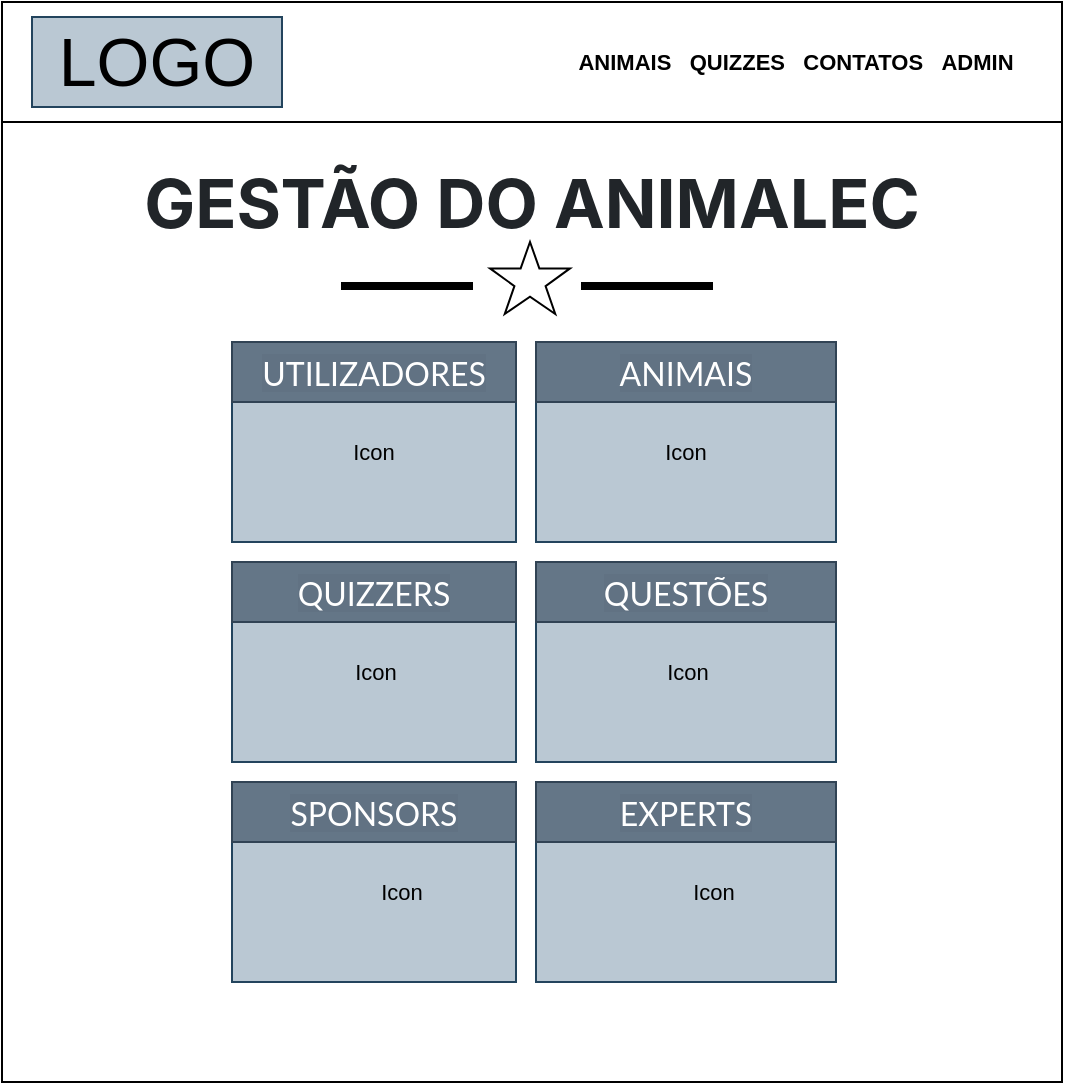 <mxfile version="20.5.3" type="device" pages="11"><diagram id="UHvCsqQa_0EfzyH6vChw" name="Admin"><mxGraphModel dx="1085" dy="603" grid="1" gridSize="10" guides="1" tooltips="1" connect="1" arrows="1" fold="1" page="1" pageScale="1" pageWidth="827" pageHeight="1169" math="0" shadow="0"><root><mxCell id="0"/><mxCell id="1" parent="0"/><mxCell id="zavEnGUAyRdUhlnDTPko-1" value="" style="rounded=0;whiteSpace=wrap;html=1;" vertex="1" parent="1"><mxGeometry x="170" y="50" width="530" height="540" as="geometry"/></mxCell><mxCell id="zavEnGUAyRdUhlnDTPko-2" value="" style="rounded=0;whiteSpace=wrap;html=1;" vertex="1" parent="1"><mxGeometry x="170" y="50" width="530" height="60" as="geometry"/></mxCell><mxCell id="zavEnGUAyRdUhlnDTPko-3" value="" style="rounded=0;whiteSpace=wrap;html=1;fillColor=#bac8d3;strokeColor=#23445d;" vertex="1" parent="1"><mxGeometry x="285" y="220" width="142" height="100" as="geometry"/></mxCell><mxCell id="zavEnGUAyRdUhlnDTPko-4" value="" style="rounded=0;whiteSpace=wrap;html=1;fillColor=#bac8d3;strokeColor=#23445d;" vertex="1" parent="1"><mxGeometry x="437" y="220" width="150" height="100" as="geometry"/></mxCell><mxCell id="zavEnGUAyRdUhlnDTPko-5" value="&lt;span style=&quot;color: rgb(255, 255, 255); font-family: Lato, -apple-system, BlinkMacSystemFont, &amp;quot;Segoe UI&amp;quot;, Roboto, &amp;quot;Helvetica Neue&amp;quot;, Arial, &amp;quot;Noto Sans&amp;quot;, sans-serif, &amp;quot;Apple Color Emoji&amp;quot;, &amp;quot;Segoe UI Emoji&amp;quot;, &amp;quot;Segoe UI Symbol&amp;quot;, &amp;quot;Noto Color Emoji&amp;quot;; font-size: 16px; background-color: rgba(0, 0, 0, 0.03);&quot;&gt;UTILIZADORES&lt;/span&gt;" style="rounded=0;whiteSpace=wrap;html=1;fillColor=#647687;strokeColor=#314354;fontColor=#ffffff;" vertex="1" parent="1"><mxGeometry x="285" y="220" width="142" height="30" as="geometry"/></mxCell><mxCell id="zavEnGUAyRdUhlnDTPko-6" value="" style="rounded=0;whiteSpace=wrap;html=1;" vertex="1" parent="1"><mxGeometry x="437" y="220" width="150" height="30" as="geometry"/></mxCell><mxCell id="zavEnGUAyRdUhlnDTPko-7" value="&lt;font face=&quot;Lato, -apple-system, BlinkMacSystemFont, Segoe UI, Roboto, Helvetica Neue, Arial, Noto Sans, sans-serif, Apple Color Emoji, Segoe UI Emoji, Segoe UI Symbol, Noto Color Emoji&quot;&gt;&lt;span style=&quot;font-size: 16px; background-color: rgba(0, 0, 0, 0.03);&quot;&gt;ANIMAIS&lt;/span&gt;&lt;/font&gt;" style="rounded=0;whiteSpace=wrap;html=1;fillColor=#647687;strokeColor=#314354;fontColor=#ffffff;" vertex="1" parent="1"><mxGeometry x="437" y="220" width="150" height="30" as="geometry"/></mxCell><mxCell id="zavEnGUAyRdUhlnDTPko-8" value="" style="rounded=0;whiteSpace=wrap;html=1;fillColor=#bac8d3;strokeColor=#23445d;" vertex="1" parent="1"><mxGeometry x="285" y="330" width="142" height="100" as="geometry"/></mxCell><mxCell id="zavEnGUAyRdUhlnDTPko-9" value="" style="rounded=0;whiteSpace=wrap;html=1;fillColor=#bac8d3;strokeColor=#23445d;" vertex="1" parent="1"><mxGeometry x="437" y="330" width="150" height="100" as="geometry"/></mxCell><mxCell id="zavEnGUAyRdUhlnDTPko-10" value="&lt;span style=&quot;color: rgb(255, 255, 255); font-family: Lato, -apple-system, BlinkMacSystemFont, &amp;quot;Segoe UI&amp;quot;, Roboto, &amp;quot;Helvetica Neue&amp;quot;, Arial, &amp;quot;Noto Sans&amp;quot;, sans-serif, &amp;quot;Apple Color Emoji&amp;quot;, &amp;quot;Segoe UI Emoji&amp;quot;, &amp;quot;Segoe UI Symbol&amp;quot;, &amp;quot;Noto Color Emoji&amp;quot;; font-size: 16px; background-color: rgba(0, 0, 0, 0.03);&quot;&gt;QUIZZERS&lt;/span&gt;" style="rounded=0;whiteSpace=wrap;html=1;fillColor=#647687;strokeColor=#314354;fontColor=#ffffff;" vertex="1" parent="1"><mxGeometry x="285" y="330" width="142" height="30" as="geometry"/></mxCell><mxCell id="zavEnGUAyRdUhlnDTPko-11" value="&lt;font face=&quot;Lato, -apple-system, BlinkMacSystemFont, Segoe UI, Roboto, Helvetica Neue, Arial, Noto Sans, sans-serif, Apple Color Emoji, Segoe UI Emoji, Segoe UI Symbol, Noto Color Emoji&quot;&gt;&lt;span style=&quot;font-size: 16px; background-color: rgba(0, 0, 0, 0.03);&quot;&gt;QUESTÕES&lt;/span&gt;&lt;/font&gt;" style="rounded=0;whiteSpace=wrap;html=1;fillColor=#647687;strokeColor=#314354;fontColor=#ffffff;" vertex="1" parent="1"><mxGeometry x="437" y="330" width="150" height="30" as="geometry"/></mxCell><mxCell id="zavEnGUAyRdUhlnDTPko-12" value="" style="rounded=0;whiteSpace=wrap;html=1;fillColor=#bac8d3;strokeColor=#23445d;" vertex="1" parent="1"><mxGeometry x="285" y="440" width="142" height="100" as="geometry"/></mxCell><mxCell id="zavEnGUAyRdUhlnDTPko-13" value="" style="rounded=0;whiteSpace=wrap;html=1;fillColor=#bac8d3;strokeColor=#23445d;" vertex="1" parent="1"><mxGeometry x="437" y="440" width="150" height="100" as="geometry"/></mxCell><mxCell id="zavEnGUAyRdUhlnDTPko-14" value="&lt;span style=&quot;color: rgb(255, 255, 255); font-family: Lato, -apple-system, BlinkMacSystemFont, &amp;quot;Segoe UI&amp;quot;, Roboto, &amp;quot;Helvetica Neue&amp;quot;, Arial, &amp;quot;Noto Sans&amp;quot;, sans-serif, &amp;quot;Apple Color Emoji&amp;quot;, &amp;quot;Segoe UI Emoji&amp;quot;, &amp;quot;Segoe UI Symbol&amp;quot;, &amp;quot;Noto Color Emoji&amp;quot;; font-size: 16px; background-color: rgba(0, 0, 0, 0.03);&quot;&gt;SPONSORS&lt;/span&gt;" style="rounded=0;whiteSpace=wrap;html=1;fillColor=#647687;strokeColor=#314354;fontColor=#ffffff;" vertex="1" parent="1"><mxGeometry x="285" y="440" width="142" height="30" as="geometry"/></mxCell><mxCell id="zavEnGUAyRdUhlnDTPko-15" value="&lt;font face=&quot;Lato, -apple-system, BlinkMacSystemFont, Segoe UI, Roboto, Helvetica Neue, Arial, Noto Sans, sans-serif, Apple Color Emoji, Segoe UI Emoji, Segoe UI Symbol, Noto Color Emoji&quot;&gt;&lt;span style=&quot;font-size: 16px; background-color: rgba(0, 0, 0, 0.03);&quot;&gt;EXPERTS&lt;/span&gt;&lt;/font&gt;" style="rounded=0;whiteSpace=wrap;html=1;fillColor=#647687;strokeColor=#314354;fontColor=#ffffff;" vertex="1" parent="1"><mxGeometry x="437" y="440" width="150" height="30" as="geometry"/></mxCell><mxCell id="zavEnGUAyRdUhlnDTPko-16" value="&lt;h2 style=&quot;box-sizing: border-box; margin-bottom: 0.5rem; font-family: Montserrat, -apple-system, BlinkMacSystemFont, &amp;quot;Segoe UI&amp;quot;, Roboto, &amp;quot;Helvetica Neue&amp;quot;, Arial, &amp;quot;Noto Sans&amp;quot;, sans-serif, &amp;quot;Apple Color Emoji&amp;quot;, &amp;quot;Segoe UI Emoji&amp;quot;, &amp;quot;Segoe UI Symbol&amp;quot;, &amp;quot;Noto Color Emoji&amp;quot;; line-height: 2.5rem; font-size: 34px; color: rgb(33, 37, 41); background-color: rgb(255, 255, 255); margin-top: 3rem !important;&quot; class=&quot;page-section-heading mt-5&quot; data-v-432406ec=&quot;&quot;&gt;GESTÃO DO ANIMALEC&lt;/h2&gt;" style="text;html=1;strokeColor=none;fillColor=none;align=center;verticalAlign=middle;whiteSpace=wrap;rounded=0;fontSize=34;" vertex="1" parent="1"><mxGeometry x="185" y="110" width="500" height="40" as="geometry"/></mxCell><mxCell id="zavEnGUAyRdUhlnDTPko-17" value="" style="verticalLabelPosition=bottom;verticalAlign=top;html=1;shape=mxgraph.basic.star;fontSize=34;" vertex="1" parent="1"><mxGeometry x="414" y="170" width="40" height="36" as="geometry"/></mxCell><mxCell id="zavEnGUAyRdUhlnDTPko-26" value="" style="rounded=0;whiteSpace=wrap;html=1;fontSize=34;labelBackgroundColor=#330000;fillColor=#000000;" vertex="1" parent="1"><mxGeometry x="340" y="190.5" width="65" height="3" as="geometry"/></mxCell><mxCell id="zavEnGUAyRdUhlnDTPko-28" value="" style="rounded=0;whiteSpace=wrap;html=1;fontSize=34;labelBackgroundColor=#330000;fillColor=#000000;" vertex="1" parent="1"><mxGeometry x="460" y="190.5" width="65" height="3" as="geometry"/></mxCell><mxCell id="zavEnGUAyRdUhlnDTPko-29" value="LOGO" style="text;html=1;align=center;verticalAlign=middle;whiteSpace=wrap;rounded=0;labelBackgroundColor=none;fontSize=34;fillColor=#bac8d3;strokeColor=#23445d;" vertex="1" parent="1"><mxGeometry x="185" y="57.5" width="125" height="45" as="geometry"/></mxCell><mxCell id="zavEnGUAyRdUhlnDTPko-30" value="ANIMAIS&amp;nbsp; &amp;nbsp;QUIZZES&amp;nbsp; &amp;nbsp;CONTATOS&amp;nbsp; &amp;nbsp;ADMIN" style="text;html=1;strokeColor=none;fillColor=none;align=center;verticalAlign=middle;whiteSpace=wrap;rounded=0;labelBackgroundColor=none;fontSize=11;fontStyle=1" vertex="1" parent="1"><mxGeometry x="437" y="65" width="260" height="30" as="geometry"/></mxCell><mxCell id="zavEnGUAyRdUhlnDTPko-31" value="Icon" style="text;html=1;strokeColor=none;fillColor=none;align=center;verticalAlign=middle;whiteSpace=wrap;rounded=0;labelBackgroundColor=none;fontSize=11;" vertex="1" parent="1"><mxGeometry x="326" y="260" width="60" height="30" as="geometry"/></mxCell><mxCell id="zavEnGUAyRdUhlnDTPko-32" value="Icon" style="text;html=1;strokeColor=none;fillColor=none;align=center;verticalAlign=middle;whiteSpace=wrap;rounded=0;labelBackgroundColor=none;fontSize=11;" vertex="1" parent="1"><mxGeometry x="482" y="260" width="60" height="30" as="geometry"/></mxCell><mxCell id="zavEnGUAyRdUhlnDTPko-34" value="Icon" style="text;html=1;strokeColor=none;fillColor=none;align=center;verticalAlign=middle;whiteSpace=wrap;rounded=0;labelBackgroundColor=none;fontSize=11;" vertex="1" parent="1"><mxGeometry x="327" y="370" width="60" height="30" as="geometry"/></mxCell><mxCell id="zavEnGUAyRdUhlnDTPko-35" value="Icon" style="text;html=1;strokeColor=none;fillColor=none;align=center;verticalAlign=middle;whiteSpace=wrap;rounded=0;labelBackgroundColor=none;fontSize=11;" vertex="1" parent="1"><mxGeometry x="483" y="370" width="60" height="30" as="geometry"/></mxCell><mxCell id="zavEnGUAyRdUhlnDTPko-36" value="Icon" style="text;html=1;strokeColor=none;fillColor=none;align=center;verticalAlign=middle;whiteSpace=wrap;rounded=0;labelBackgroundColor=none;fontSize=11;" vertex="1" parent="1"><mxGeometry x="340" y="480" width="60" height="30" as="geometry"/></mxCell><mxCell id="zavEnGUAyRdUhlnDTPko-37" value="Icon" style="text;html=1;strokeColor=none;fillColor=none;align=center;verticalAlign=middle;whiteSpace=wrap;rounded=0;labelBackgroundColor=none;fontSize=11;" vertex="1" parent="1"><mxGeometry x="496" y="480" width="60" height="30" as="geometry"/></mxCell></root></mxGraphModel></diagram><diagram name="Utilizadores" id="hL7Wu0bkqRz9nSuVKZrP"><mxGraphModel dx="868" dy="482" grid="1" gridSize="10" guides="1" tooltips="1" connect="1" arrows="1" fold="1" page="1" pageScale="1" pageWidth="827" pageHeight="1169" math="0" shadow="0"><root><mxCell id="D3Pxtmni0eX0GNtKe_1n-0"/><mxCell id="D3Pxtmni0eX0GNtKe_1n-1" parent="D3Pxtmni0eX0GNtKe_1n-0"/><mxCell id="D3Pxtmni0eX0GNtKe_1n-2" value="" style="rounded=0;whiteSpace=wrap;html=1;" vertex="1" parent="D3Pxtmni0eX0GNtKe_1n-1"><mxGeometry x="170" y="50" width="530" height="460" as="geometry"/></mxCell><mxCell id="D3Pxtmni0eX0GNtKe_1n-3" value="" style="rounded=0;whiteSpace=wrap;html=1;" vertex="1" parent="D3Pxtmni0eX0GNtKe_1n-1"><mxGeometry x="170" y="50" width="530" height="60" as="geometry"/></mxCell><mxCell id="D3Pxtmni0eX0GNtKe_1n-4" value="&lt;h2 style=&quot;box-sizing: border-box; margin-bottom: 0.5rem; font-family: Montserrat, -apple-system, BlinkMacSystemFont, &amp;quot;Segoe UI&amp;quot;, Roboto, &amp;quot;Helvetica Neue&amp;quot;, Arial, &amp;quot;Noto Sans&amp;quot;, sans-serif, &amp;quot;Apple Color Emoji&amp;quot;, &amp;quot;Segoe UI Emoji&amp;quot;, &amp;quot;Segoe UI Symbol&amp;quot;, &amp;quot;Noto Color Emoji&amp;quot;; line-height: 2.5rem; font-size: 34px; color: rgb(33, 37, 41); background-color: rgb(255, 255, 255); margin-top: 3rem !important;&quot; class=&quot;page-section-heading mt-5&quot; data-v-432406ec=&quot;&quot;&gt;GESTÃO DE UTILIZADORES&lt;/h2&gt;" style="text;html=1;strokeColor=none;fillColor=none;align=center;verticalAlign=middle;whiteSpace=wrap;rounded=0;fontSize=34;" vertex="1" parent="D3Pxtmni0eX0GNtKe_1n-1"><mxGeometry x="185" y="110" width="500" height="40" as="geometry"/></mxCell><mxCell id="D3Pxtmni0eX0GNtKe_1n-5" value="" style="verticalLabelPosition=bottom;verticalAlign=top;html=1;shape=mxgraph.basic.star;fontSize=34;" vertex="1" parent="D3Pxtmni0eX0GNtKe_1n-1"><mxGeometry x="414" y="170" width="40" height="36" as="geometry"/></mxCell><mxCell id="D3Pxtmni0eX0GNtKe_1n-6" value="" style="rounded=0;whiteSpace=wrap;html=1;fontSize=34;labelBackgroundColor=#330000;fillColor=#000000;" vertex="1" parent="D3Pxtmni0eX0GNtKe_1n-1"><mxGeometry x="340" y="190.5" width="65" height="3" as="geometry"/></mxCell><mxCell id="D3Pxtmni0eX0GNtKe_1n-7" value="" style="rounded=0;whiteSpace=wrap;html=1;fontSize=34;labelBackgroundColor=#330000;fillColor=#000000;" vertex="1" parent="D3Pxtmni0eX0GNtKe_1n-1"><mxGeometry x="460" y="190.5" width="65" height="3" as="geometry"/></mxCell><mxCell id="D3Pxtmni0eX0GNtKe_1n-8" value="LOGO" style="text;html=1;align=center;verticalAlign=middle;whiteSpace=wrap;rounded=0;labelBackgroundColor=none;fontSize=34;fillColor=#bac8d3;strokeColor=#23445d;" vertex="1" parent="D3Pxtmni0eX0GNtKe_1n-1"><mxGeometry x="185" y="57.5" width="125" height="45" as="geometry"/></mxCell><mxCell id="D3Pxtmni0eX0GNtKe_1n-9" value="ANIMAIS&amp;nbsp; &amp;nbsp;QUIZZES&amp;nbsp; &amp;nbsp;CONTATOS&amp;nbsp; &amp;nbsp;ADMIN" style="text;html=1;strokeColor=none;fillColor=none;align=center;verticalAlign=middle;whiteSpace=wrap;rounded=0;labelBackgroundColor=none;fontSize=11;fontStyle=1" vertex="1" parent="D3Pxtmni0eX0GNtKe_1n-1"><mxGeometry x="437" y="65" width="260" height="30" as="geometry"/></mxCell><mxCell id="D3Pxtmni0eX0GNtKe_1n-13" value="Novo Registo" style="rounded=0;whiteSpace=wrap;html=1;labelBackgroundColor=none;fontSize=11;fillColor=#d0cee2;align=center;fontStyle=1;strokeColor=#56517e;" vertex="1" parent="D3Pxtmni0eX0GNtKe_1n-1"><mxGeometry x="310" y="240" width="125" height="30" as="geometry"/></mxCell><mxCell id="D3Pxtmni0eX0GNtKe_1n-14" value="Nome" style="rounded=0;whiteSpace=wrap;html=1;labelBackgroundColor=none;fontSize=11;align=center;fontStyle=1;fillColor=#050505;fontColor=#FFFFFF;" vertex="1" parent="D3Pxtmni0eX0GNtKe_1n-1"><mxGeometry x="185" y="290" width="126" height="30" as="geometry"/></mxCell><mxCell id="D3Pxtmni0eX0GNtKe_1n-15" value="Tipo" style="rounded=0;whiteSpace=wrap;html=1;labelBackgroundColor=none;fontSize=11;align=center;fontStyle=1;fillColor=#050505;fontColor=#FFFFFF;" vertex="1" parent="D3Pxtmni0eX0GNtKe_1n-1"><mxGeometry x="311" y="290" width="126" height="30" as="geometry"/></mxCell><mxCell id="D3Pxtmni0eX0GNtKe_1n-16" value="Data de Criação" style="rounded=0;whiteSpace=wrap;html=1;labelBackgroundColor=none;fontSize=11;align=center;fontStyle=1;fillColor=#050505;fontColor=#FFFFFF;" vertex="1" parent="D3Pxtmni0eX0GNtKe_1n-1"><mxGeometry x="437" y="290" width="126" height="30" as="geometry"/></mxCell><mxCell id="D3Pxtmni0eX0GNtKe_1n-17" value="Ações" style="rounded=0;whiteSpace=wrap;html=1;labelBackgroundColor=none;fontSize=11;align=center;fontStyle=1;fillColor=#050505;fontColor=#FFFFFF;" vertex="1" parent="D3Pxtmni0eX0GNtKe_1n-1"><mxGeometry x="563" y="290" width="112" height="30" as="geometry"/></mxCell><mxCell id="o0ogUDJM5Kp3npZCpQLH-0" value="Menu Principal" style="rounded=0;whiteSpace=wrap;html=1;labelBackgroundColor=none;fontSize=11;fillColor=#d0cee2;align=center;fontStyle=1;strokeColor=#56517e;" vertex="1" parent="D3Pxtmni0eX0GNtKe_1n-1"><mxGeometry x="449" y="240" width="106" height="30" as="geometry"/></mxCell></root></mxGraphModel></diagram><diagram name="Animais" id="NEc4SjcV5SF30ouYPy23"><mxGraphModel dx="868" dy="482" grid="1" gridSize="10" guides="1" tooltips="1" connect="1" arrows="1" fold="1" page="1" pageScale="1" pageWidth="827" pageHeight="1169" math="0" shadow="0"><root><mxCell id="dnZkq3-lk9EGoF6scMOS-0"/><mxCell id="dnZkq3-lk9EGoF6scMOS-1" parent="dnZkq3-lk9EGoF6scMOS-0"/><mxCell id="dnZkq3-lk9EGoF6scMOS-2" value="" style="rounded=0;whiteSpace=wrap;html=1;" vertex="1" parent="dnZkq3-lk9EGoF6scMOS-1"><mxGeometry x="170" y="50" width="530" height="460" as="geometry"/></mxCell><mxCell id="dnZkq3-lk9EGoF6scMOS-3" value="" style="rounded=0;whiteSpace=wrap;html=1;" vertex="1" parent="dnZkq3-lk9EGoF6scMOS-1"><mxGeometry x="170" y="50" width="530" height="60" as="geometry"/></mxCell><mxCell id="dnZkq3-lk9EGoF6scMOS-4" value="&lt;h2 style=&quot;box-sizing: border-box; margin-bottom: 0.5rem; font-family: Montserrat, -apple-system, BlinkMacSystemFont, &amp;quot;Segoe UI&amp;quot;, Roboto, &amp;quot;Helvetica Neue&amp;quot;, Arial, &amp;quot;Noto Sans&amp;quot;, sans-serif, &amp;quot;Apple Color Emoji&amp;quot;, &amp;quot;Segoe UI Emoji&amp;quot;, &amp;quot;Segoe UI Symbol&amp;quot;, &amp;quot;Noto Color Emoji&amp;quot;; line-height: 2.5rem; font-size: 34px; color: rgb(33, 37, 41); background-color: rgb(255, 255, 255); margin-top: 3rem !important;&quot; class=&quot;page-section-heading mt-5&quot; data-v-432406ec=&quot;&quot;&gt;GESTÃO DE ANIMAIS&lt;/h2&gt;" style="text;html=1;strokeColor=none;fillColor=none;align=center;verticalAlign=middle;whiteSpace=wrap;rounded=0;fontSize=34;" vertex="1" parent="dnZkq3-lk9EGoF6scMOS-1"><mxGeometry x="185" y="110" width="500" height="40" as="geometry"/></mxCell><mxCell id="dnZkq3-lk9EGoF6scMOS-5" value="" style="verticalLabelPosition=bottom;verticalAlign=top;html=1;shape=mxgraph.basic.star;fontSize=34;" vertex="1" parent="dnZkq3-lk9EGoF6scMOS-1"><mxGeometry x="414" y="170" width="40" height="36" as="geometry"/></mxCell><mxCell id="dnZkq3-lk9EGoF6scMOS-6" value="" style="rounded=0;whiteSpace=wrap;html=1;fontSize=34;labelBackgroundColor=#330000;fillColor=#000000;" vertex="1" parent="dnZkq3-lk9EGoF6scMOS-1"><mxGeometry x="340" y="190.5" width="65" height="3" as="geometry"/></mxCell><mxCell id="dnZkq3-lk9EGoF6scMOS-7" value="" style="rounded=0;whiteSpace=wrap;html=1;fontSize=34;labelBackgroundColor=#330000;fillColor=#000000;" vertex="1" parent="dnZkq3-lk9EGoF6scMOS-1"><mxGeometry x="460" y="190.5" width="65" height="3" as="geometry"/></mxCell><mxCell id="dnZkq3-lk9EGoF6scMOS-8" value="LOGO" style="text;html=1;align=center;verticalAlign=middle;whiteSpace=wrap;rounded=0;labelBackgroundColor=none;fontSize=34;fillColor=#bac8d3;strokeColor=#23445d;" vertex="1" parent="dnZkq3-lk9EGoF6scMOS-1"><mxGeometry x="185" y="57.5" width="125" height="45" as="geometry"/></mxCell><mxCell id="dnZkq3-lk9EGoF6scMOS-9" value="ANIMAIS&amp;nbsp; &amp;nbsp;QUIZZES&amp;nbsp; &amp;nbsp;CONTATOS&amp;nbsp; &amp;nbsp;ADMIN" style="text;html=1;strokeColor=none;fillColor=none;align=center;verticalAlign=middle;whiteSpace=wrap;rounded=0;labelBackgroundColor=none;fontSize=11;fontStyle=1" vertex="1" parent="dnZkq3-lk9EGoF6scMOS-1"><mxGeometry x="437" y="65" width="260" height="30" as="geometry"/></mxCell><mxCell id="dnZkq3-lk9EGoF6scMOS-10" value="Novo Registo" style="rounded=0;whiteSpace=wrap;html=1;labelBackgroundColor=none;fontSize=11;fillColor=#d0cee2;align=center;fontStyle=1;strokeColor=#56517e;" vertex="1" parent="dnZkq3-lk9EGoF6scMOS-1"><mxGeometry x="310" y="240" width="125" height="30" as="geometry"/></mxCell><mxCell id="dnZkq3-lk9EGoF6scMOS-11" value="Nome" style="rounded=0;whiteSpace=wrap;html=1;labelBackgroundColor=none;fontSize=11;align=center;fontStyle=1;fillColor=#050505;fontColor=#FFFFFF;" vertex="1" parent="dnZkq3-lk9EGoF6scMOS-1"><mxGeometry x="185" y="290" width="126" height="30" as="geometry"/></mxCell><mxCell id="dnZkq3-lk9EGoF6scMOS-12" value="Grupo" style="rounded=0;whiteSpace=wrap;html=1;labelBackgroundColor=none;fontSize=11;align=center;fontStyle=1;fillColor=#050505;fontColor=#FFFFFF;" vertex="1" parent="dnZkq3-lk9EGoF6scMOS-1"><mxGeometry x="311" y="290" width="126" height="30" as="geometry"/></mxCell><mxCell id="dnZkq3-lk9EGoF6scMOS-13" value="Nivel" style="rounded=0;whiteSpace=wrap;html=1;labelBackgroundColor=none;fontSize=11;align=center;fontStyle=1;fillColor=#050505;fontColor=#FFFFFF;" vertex="1" parent="dnZkq3-lk9EGoF6scMOS-1"><mxGeometry x="437" y="290" width="126" height="30" as="geometry"/></mxCell><mxCell id="dnZkq3-lk9EGoF6scMOS-14" value="Ações" style="rounded=0;whiteSpace=wrap;html=1;labelBackgroundColor=none;fontSize=11;align=center;fontStyle=1;fillColor=#050505;fontColor=#FFFFFF;" vertex="1" parent="dnZkq3-lk9EGoF6scMOS-1"><mxGeometry x="563" y="290" width="112" height="30" as="geometry"/></mxCell><mxCell id="dnZkq3-lk9EGoF6scMOS-15" value="Menu Principal" style="rounded=0;whiteSpace=wrap;html=1;labelBackgroundColor=none;fontSize=11;fillColor=#d0cee2;align=center;fontStyle=1;strokeColor=#56517e;" vertex="1" parent="dnZkq3-lk9EGoF6scMOS-1"><mxGeometry x="449" y="240" width="106" height="30" as="geometry"/></mxCell></root></mxGraphModel></diagram><diagram name="Quizzes" id="bGu2ZH9-cXFtVJHGYzCL"><mxGraphModel dx="868" dy="482" grid="1" gridSize="10" guides="1" tooltips="1" connect="1" arrows="1" fold="1" page="1" pageScale="1" pageWidth="827" pageHeight="1169" math="0" shadow="0"><root><mxCell id="cJVU-r2RHZx6GxxF-N1j-0"/><mxCell id="cJVU-r2RHZx6GxxF-N1j-1" parent="cJVU-r2RHZx6GxxF-N1j-0"/><mxCell id="cJVU-r2RHZx6GxxF-N1j-2" value="" style="rounded=0;whiteSpace=wrap;html=1;" vertex="1" parent="cJVU-r2RHZx6GxxF-N1j-1"><mxGeometry x="170" y="50" width="530" height="460" as="geometry"/></mxCell><mxCell id="cJVU-r2RHZx6GxxF-N1j-3" value="" style="rounded=0;whiteSpace=wrap;html=1;" vertex="1" parent="cJVU-r2RHZx6GxxF-N1j-1"><mxGeometry x="170" y="50" width="530" height="60" as="geometry"/></mxCell><mxCell id="cJVU-r2RHZx6GxxF-N1j-4" value="&lt;h2 style=&quot;box-sizing: border-box; margin-bottom: 0.5rem; font-family: Montserrat, -apple-system, BlinkMacSystemFont, &amp;quot;Segoe UI&amp;quot;, Roboto, &amp;quot;Helvetica Neue&amp;quot;, Arial, &amp;quot;Noto Sans&amp;quot;, sans-serif, &amp;quot;Apple Color Emoji&amp;quot;, &amp;quot;Segoe UI Emoji&amp;quot;, &amp;quot;Segoe UI Symbol&amp;quot;, &amp;quot;Noto Color Emoji&amp;quot;; line-height: 2.5rem; font-size: 34px; color: rgb(33, 37, 41); background-color: rgb(255, 255, 255); margin-top: 3rem !important;&quot; class=&quot;page-section-heading mt-5&quot; data-v-432406ec=&quot;&quot;&gt;GESTÃO DE QUIZZES&lt;/h2&gt;" style="text;html=1;strokeColor=none;fillColor=none;align=center;verticalAlign=middle;whiteSpace=wrap;rounded=0;fontSize=34;" vertex="1" parent="cJVU-r2RHZx6GxxF-N1j-1"><mxGeometry x="185" y="110" width="500" height="40" as="geometry"/></mxCell><mxCell id="cJVU-r2RHZx6GxxF-N1j-5" value="" style="verticalLabelPosition=bottom;verticalAlign=top;html=1;shape=mxgraph.basic.star;fontSize=34;" vertex="1" parent="cJVU-r2RHZx6GxxF-N1j-1"><mxGeometry x="414" y="170" width="40" height="36" as="geometry"/></mxCell><mxCell id="cJVU-r2RHZx6GxxF-N1j-6" value="" style="rounded=0;whiteSpace=wrap;html=1;fontSize=34;labelBackgroundColor=#330000;fillColor=#000000;" vertex="1" parent="cJVU-r2RHZx6GxxF-N1j-1"><mxGeometry x="340" y="190.5" width="65" height="3" as="geometry"/></mxCell><mxCell id="cJVU-r2RHZx6GxxF-N1j-7" value="" style="rounded=0;whiteSpace=wrap;html=1;fontSize=34;labelBackgroundColor=#330000;fillColor=#000000;" vertex="1" parent="cJVU-r2RHZx6GxxF-N1j-1"><mxGeometry x="460" y="190.5" width="65" height="3" as="geometry"/></mxCell><mxCell id="cJVU-r2RHZx6GxxF-N1j-8" value="LOGO" style="text;html=1;align=center;verticalAlign=middle;whiteSpace=wrap;rounded=0;labelBackgroundColor=none;fontSize=34;fillColor=#bac8d3;strokeColor=#23445d;" vertex="1" parent="cJVU-r2RHZx6GxxF-N1j-1"><mxGeometry x="185" y="57.5" width="125" height="45" as="geometry"/></mxCell><mxCell id="cJVU-r2RHZx6GxxF-N1j-9" value="ANIMAIS&amp;nbsp; &amp;nbsp;QUIZZES&amp;nbsp; &amp;nbsp;CONTATOS&amp;nbsp; &amp;nbsp;ADMIN" style="text;html=1;strokeColor=none;fillColor=none;align=center;verticalAlign=middle;whiteSpace=wrap;rounded=0;labelBackgroundColor=none;fontSize=11;fontStyle=1" vertex="1" parent="cJVU-r2RHZx6GxxF-N1j-1"><mxGeometry x="437" y="65" width="260" height="30" as="geometry"/></mxCell><mxCell id="cJVU-r2RHZx6GxxF-N1j-10" value="Novo Registo" style="rounded=0;whiteSpace=wrap;html=1;labelBackgroundColor=none;fontSize=11;fillColor=#d0cee2;align=center;fontStyle=1;strokeColor=#56517e;" vertex="1" parent="cJVU-r2RHZx6GxxF-N1j-1"><mxGeometry x="310" y="240" width="125" height="30" as="geometry"/></mxCell><mxCell id="cJVU-r2RHZx6GxxF-N1j-11" value="Nome" style="rounded=0;whiteSpace=wrap;html=1;labelBackgroundColor=none;fontSize=11;align=center;fontStyle=1;fillColor=#050505;fontColor=#FFFFFF;" vertex="1" parent="cJVU-r2RHZx6GxxF-N1j-1"><mxGeometry x="185" y="290" width="126" height="30" as="geometry"/></mxCell><mxCell id="cJVU-r2RHZx6GxxF-N1j-12" value="Nível" style="rounded=0;whiteSpace=wrap;html=1;labelBackgroundColor=none;fontSize=11;align=center;fontStyle=1;fillColor=#050505;fontColor=#FFFFFF;" vertex="1" parent="cJVU-r2RHZx6GxxF-N1j-1"><mxGeometry x="311" y="290" width="126" height="30" as="geometry"/></mxCell><mxCell id="cJVU-r2RHZx6GxxF-N1j-13" value="Pontos" style="rounded=0;whiteSpace=wrap;html=1;labelBackgroundColor=none;fontSize=11;align=center;fontStyle=1;fillColor=#050505;fontColor=#FFFFFF;" vertex="1" parent="cJVU-r2RHZx6GxxF-N1j-1"><mxGeometry x="437" y="290" width="126" height="30" as="geometry"/></mxCell><mxCell id="cJVU-r2RHZx6GxxF-N1j-14" value="Ações" style="rounded=0;whiteSpace=wrap;html=1;labelBackgroundColor=none;fontSize=11;align=center;fontStyle=1;fillColor=#050505;fontColor=#FFFFFF;" vertex="1" parent="cJVU-r2RHZx6GxxF-N1j-1"><mxGeometry x="563" y="290" width="112" height="30" as="geometry"/></mxCell><mxCell id="cJVU-r2RHZx6GxxF-N1j-15" value="Menu Principal" style="rounded=0;whiteSpace=wrap;html=1;labelBackgroundColor=none;fontSize=11;fillColor=#d0cee2;align=center;fontStyle=1;strokeColor=#56517e;" vertex="1" parent="cJVU-r2RHZx6GxxF-N1j-1"><mxGeometry x="449" y="240" width="106" height="30" as="geometry"/></mxCell></root></mxGraphModel></diagram><diagram name="Questoes" id="ni3GcugheycwLJuToYy9"><mxGraphModel dx="868" dy="482" grid="1" gridSize="10" guides="1" tooltips="1" connect="1" arrows="1" fold="1" page="1" pageScale="1" pageWidth="827" pageHeight="1169" math="0" shadow="0"><root><mxCell id="a-jKZtT52g3uy3ndMUlD-0"/><mxCell id="a-jKZtT52g3uy3ndMUlD-1" parent="a-jKZtT52g3uy3ndMUlD-0"/><mxCell id="a-jKZtT52g3uy3ndMUlD-2" value="" style="rounded=0;whiteSpace=wrap;html=1;" vertex="1" parent="a-jKZtT52g3uy3ndMUlD-1"><mxGeometry x="170" y="50" width="530" height="460" as="geometry"/></mxCell><mxCell id="a-jKZtT52g3uy3ndMUlD-3" value="" style="rounded=0;whiteSpace=wrap;html=1;" vertex="1" parent="a-jKZtT52g3uy3ndMUlD-1"><mxGeometry x="170" y="50" width="530" height="60" as="geometry"/></mxCell><mxCell id="a-jKZtT52g3uy3ndMUlD-4" value="&lt;h2 style=&quot;box-sizing: border-box; margin-bottom: 0.5rem; font-family: Montserrat, -apple-system, BlinkMacSystemFont, &amp;quot;Segoe UI&amp;quot;, Roboto, &amp;quot;Helvetica Neue&amp;quot;, Arial, &amp;quot;Noto Sans&amp;quot;, sans-serif, &amp;quot;Apple Color Emoji&amp;quot;, &amp;quot;Segoe UI Emoji&amp;quot;, &amp;quot;Segoe UI Symbol&amp;quot;, &amp;quot;Noto Color Emoji&amp;quot;; line-height: 2.5rem; font-size: 34px; color: rgb(33, 37, 41); background-color: rgb(255, 255, 255); margin-top: 3rem !important;&quot; class=&quot;page-section-heading mt-5&quot; data-v-432406ec=&quot;&quot;&gt;GESTÃO DE QUESTÕES&lt;/h2&gt;" style="text;html=1;strokeColor=none;fillColor=none;align=center;verticalAlign=middle;whiteSpace=wrap;rounded=0;fontSize=34;" vertex="1" parent="a-jKZtT52g3uy3ndMUlD-1"><mxGeometry x="185" y="110" width="500" height="40" as="geometry"/></mxCell><mxCell id="a-jKZtT52g3uy3ndMUlD-5" value="" style="verticalLabelPosition=bottom;verticalAlign=top;html=1;shape=mxgraph.basic.star;fontSize=34;" vertex="1" parent="a-jKZtT52g3uy3ndMUlD-1"><mxGeometry x="414" y="170" width="40" height="36" as="geometry"/></mxCell><mxCell id="a-jKZtT52g3uy3ndMUlD-6" value="" style="rounded=0;whiteSpace=wrap;html=1;fontSize=34;labelBackgroundColor=#330000;fillColor=#000000;" vertex="1" parent="a-jKZtT52g3uy3ndMUlD-1"><mxGeometry x="340" y="190.5" width="65" height="3" as="geometry"/></mxCell><mxCell id="a-jKZtT52g3uy3ndMUlD-7" value="" style="rounded=0;whiteSpace=wrap;html=1;fontSize=34;labelBackgroundColor=#330000;fillColor=#000000;" vertex="1" parent="a-jKZtT52g3uy3ndMUlD-1"><mxGeometry x="460" y="190.5" width="65" height="3" as="geometry"/></mxCell><mxCell id="a-jKZtT52g3uy3ndMUlD-8" value="LOGO" style="text;html=1;align=center;verticalAlign=middle;whiteSpace=wrap;rounded=0;labelBackgroundColor=none;fontSize=34;fillColor=#bac8d3;strokeColor=#23445d;" vertex="1" parent="a-jKZtT52g3uy3ndMUlD-1"><mxGeometry x="185" y="57.5" width="125" height="45" as="geometry"/></mxCell><mxCell id="a-jKZtT52g3uy3ndMUlD-9" value="ANIMAIS&amp;nbsp; &amp;nbsp;QUIZZES&amp;nbsp; &amp;nbsp;CONTATOS&amp;nbsp; &amp;nbsp;ADMIN" style="text;html=1;strokeColor=none;fillColor=none;align=center;verticalAlign=middle;whiteSpace=wrap;rounded=0;labelBackgroundColor=none;fontSize=11;fontStyle=1" vertex="1" parent="a-jKZtT52g3uy3ndMUlD-1"><mxGeometry x="437" y="65" width="260" height="30" as="geometry"/></mxCell><mxCell id="a-jKZtT52g3uy3ndMUlD-10" value="Novo Registo" style="rounded=0;whiteSpace=wrap;html=1;labelBackgroundColor=none;fontSize=11;fillColor=#d0cee2;align=center;fontStyle=1;strokeColor=#56517e;" vertex="1" parent="a-jKZtT52g3uy3ndMUlD-1"><mxGeometry x="310" y="240" width="125" height="30" as="geometry"/></mxCell><mxCell id="a-jKZtT52g3uy3ndMUlD-11" value="Questão" style="rounded=0;whiteSpace=wrap;html=1;labelBackgroundColor=none;fontSize=11;align=center;fontStyle=1;fillColor=#050505;fontColor=#FFFFFF;" vertex="1" parent="a-jKZtT52g3uy3ndMUlD-1"><mxGeometry x="241" y="290" width="126" height="30" as="geometry"/></mxCell><mxCell id="a-jKZtT52g3uy3ndMUlD-12" value="Nível" style="rounded=0;whiteSpace=wrap;html=1;labelBackgroundColor=none;fontSize=11;align=center;fontStyle=1;fillColor=#050505;fontColor=#FFFFFF;" vertex="1" parent="a-jKZtT52g3uy3ndMUlD-1"><mxGeometry x="367" y="290" width="126" height="30" as="geometry"/></mxCell><mxCell id="a-jKZtT52g3uy3ndMUlD-14" value="Ações" style="rounded=0;whiteSpace=wrap;html=1;labelBackgroundColor=none;fontSize=11;align=center;fontStyle=1;fillColor=#050505;fontColor=#FFFFFF;" vertex="1" parent="a-jKZtT52g3uy3ndMUlD-1"><mxGeometry x="492.5" y="290" width="112" height="30" as="geometry"/></mxCell><mxCell id="a-jKZtT52g3uy3ndMUlD-15" value="Menu Principal" style="rounded=0;whiteSpace=wrap;html=1;labelBackgroundColor=none;fontSize=11;fillColor=#d0cee2;align=center;fontStyle=1;strokeColor=#56517e;" vertex="1" parent="a-jKZtT52g3uy3ndMUlD-1"><mxGeometry x="449" y="240" width="106" height="30" as="geometry"/></mxCell></root></mxGraphModel></diagram><diagram name="AdicionarUtilizadores" id="Aq9mk99WYv6wX0DxIi6h"><mxGraphModel dx="1240" dy="689" grid="1" gridSize="10" guides="1" tooltips="1" connect="1" arrows="1" fold="1" page="1" pageScale="1" pageWidth="827" pageHeight="1169" math="0" shadow="0"><root><mxCell id="g1nTrvwr4V6ahhPHh3pw-0"/><mxCell id="g1nTrvwr4V6ahhPHh3pw-1" parent="g1nTrvwr4V6ahhPHh3pw-0"/><mxCell id="g1nTrvwr4V6ahhPHh3pw-2" value="" style="rounded=0;whiteSpace=wrap;html=1;" vertex="1" parent="g1nTrvwr4V6ahhPHh3pw-1"><mxGeometry x="170" y="50" width="530" height="710" as="geometry"/></mxCell><mxCell id="g1nTrvwr4V6ahhPHh3pw-3" value="" style="rounded=0;whiteSpace=wrap;html=1;" vertex="1" parent="g1nTrvwr4V6ahhPHh3pw-1"><mxGeometry x="170" y="50" width="530" height="60" as="geometry"/></mxCell><mxCell id="g1nTrvwr4V6ahhPHh3pw-4" value="&lt;h2 style=&quot;box-sizing: border-box; margin-bottom: 0.5rem; font-family: Montserrat, -apple-system, BlinkMacSystemFont, &amp;quot;Segoe UI&amp;quot;, Roboto, &amp;quot;Helvetica Neue&amp;quot;, Arial, &amp;quot;Noto Sans&amp;quot;, sans-serif, &amp;quot;Apple Color Emoji&amp;quot;, &amp;quot;Segoe UI Emoji&amp;quot;, &amp;quot;Segoe UI Symbol&amp;quot;, &amp;quot;Noto Color Emoji&amp;quot;; line-height: 2.5rem; font-size: 34px; color: rgb(33, 37, 41); background-color: rgb(255, 255, 255); margin-top: 3rem !important;&quot; class=&quot;page-section-heading mt-5&quot; data-v-432406ec=&quot;&quot;&gt;ADICIONAR UTILIZADORES&lt;/h2&gt;" style="text;html=1;strokeColor=none;fillColor=none;align=center;verticalAlign=middle;whiteSpace=wrap;rounded=0;fontSize=34;" vertex="1" parent="g1nTrvwr4V6ahhPHh3pw-1"><mxGeometry x="185" y="110" width="500" height="40" as="geometry"/></mxCell><mxCell id="g1nTrvwr4V6ahhPHh3pw-5" value="" style="verticalLabelPosition=bottom;verticalAlign=top;html=1;shape=mxgraph.basic.star;fontSize=34;" vertex="1" parent="g1nTrvwr4V6ahhPHh3pw-1"><mxGeometry x="414" y="170" width="40" height="36" as="geometry"/></mxCell><mxCell id="g1nTrvwr4V6ahhPHh3pw-6" value="" style="rounded=0;whiteSpace=wrap;html=1;fontSize=34;labelBackgroundColor=#330000;fillColor=#000000;" vertex="1" parent="g1nTrvwr4V6ahhPHh3pw-1"><mxGeometry x="340" y="190.5" width="65" height="3" as="geometry"/></mxCell><mxCell id="g1nTrvwr4V6ahhPHh3pw-7" value="" style="rounded=0;whiteSpace=wrap;html=1;fontSize=34;labelBackgroundColor=#330000;fillColor=#000000;" vertex="1" parent="g1nTrvwr4V6ahhPHh3pw-1"><mxGeometry x="460" y="190.5" width="65" height="3" as="geometry"/></mxCell><mxCell id="g1nTrvwr4V6ahhPHh3pw-8" value="LOGO" style="text;html=1;align=center;verticalAlign=middle;whiteSpace=wrap;rounded=0;labelBackgroundColor=none;fontSize=34;fillColor=#bac8d3;strokeColor=#23445d;" vertex="1" parent="g1nTrvwr4V6ahhPHh3pw-1"><mxGeometry x="185" y="57.5" width="125" height="45" as="geometry"/></mxCell><mxCell id="g1nTrvwr4V6ahhPHh3pw-9" value="ANIMAIS&amp;nbsp; &amp;nbsp;QUIZZES&amp;nbsp; &amp;nbsp;CONTATOS&amp;nbsp; &amp;nbsp;ADMIN" style="text;html=1;strokeColor=none;fillColor=none;align=center;verticalAlign=middle;whiteSpace=wrap;rounded=0;labelBackgroundColor=none;fontSize=11;fontStyle=1" vertex="1" parent="g1nTrvwr4V6ahhPHh3pw-1"><mxGeometry x="437" y="65" width="260" height="30" as="geometry"/></mxCell><mxCell id="g1nTrvwr4V6ahhPHh3pw-10" value="Nome Completo" style="rounded=0;whiteSpace=wrap;html=1;labelBackgroundColor=none;fontSize=11;fillColor=none;align=left;" vertex="1" parent="g1nTrvwr4V6ahhPHh3pw-1"><mxGeometry x="190.5" y="258" width="490" height="30" as="geometry"/></mxCell><mxCell id="g1nTrvwr4V6ahhPHh3pw-11" value="Tipo" style="rounded=0;whiteSpace=wrap;html=1;labelBackgroundColor=none;fontSize=11;fillColor=none;align=left;" vertex="1" parent="g1nTrvwr4V6ahhPHh3pw-1"><mxGeometry x="190.5" y="298" width="490" height="30" as="geometry"/></mxCell><mxCell id="g1nTrvwr4V6ahhPHh3pw-12" value="Data nascimento" style="rounded=0;whiteSpace=wrap;html=1;labelBackgroundColor=none;fontSize=11;fillColor=none;align=left;" vertex="1" parent="g1nTrvwr4V6ahhPHh3pw-1"><mxGeometry x="190.5" y="338" width="490" height="30" as="geometry"/></mxCell><mxCell id="g1nTrvwr4V6ahhPHh3pw-13" value="+ ADICIONAR" style="rounded=0;whiteSpace=wrap;html=1;labelBackgroundColor=none;fontSize=11;fillColor=#d0cee2;align=center;fontStyle=1;strokeColor=#56517e;" vertex="1" parent="g1nTrvwr4V6ahhPHh3pw-1"><mxGeometry x="359.5" y="718" width="150" height="30" as="geometry"/></mxCell><mxCell id="qCs8eQEW5Upg988k-vEm-0" value="Descricao" style="rounded=0;whiteSpace=wrap;html=1;labelBackgroundColor=none;fontSize=11;fillColor=none;align=left;" vertex="1" parent="g1nTrvwr4V6ahhPHh3pw-1"><mxGeometry x="189.5" y="378" width="490" height="50" as="geometry"/></mxCell><mxCell id="qCs8eQEW5Upg988k-vEm-1" value="Cidade" style="rounded=0;whiteSpace=wrap;html=1;labelBackgroundColor=none;fontSize=11;fillColor=none;align=left;" vertex="1" parent="g1nTrvwr4V6ahhPHh3pw-1"><mxGeometry x="189.5" y="438" width="490" height="30" as="geometry"/></mxCell><mxCell id="qCs8eQEW5Upg988k-vEm-2" value="País" style="rounded=0;whiteSpace=wrap;html=1;labelBackgroundColor=none;fontSize=11;fillColor=none;align=left;" vertex="1" parent="g1nTrvwr4V6ahhPHh3pw-1"><mxGeometry x="190.5" y="478" width="490" height="30" as="geometry"/></mxCell><mxCell id="qCs8eQEW5Upg988k-vEm-3" value="Pontos" style="rounded=0;whiteSpace=wrap;html=1;labelBackgroundColor=none;fontSize=11;fillColor=none;align=left;" vertex="1" parent="g1nTrvwr4V6ahhPHh3pw-1"><mxGeometry x="190.5" y="518" width="490" height="30" as="geometry"/></mxCell><mxCell id="qCs8eQEW5Upg988k-vEm-4" value="Último Nível" style="rounded=0;whiteSpace=wrap;html=1;labelBackgroundColor=none;fontSize=11;fillColor=none;align=left;" vertex="1" parent="g1nTrvwr4V6ahhPHh3pw-1"><mxGeometry x="190.5" y="558" width="490" height="30" as="geometry"/></mxCell><mxCell id="qCs8eQEW5Upg988k-vEm-5" value="username" style="rounded=0;whiteSpace=wrap;html=1;labelBackgroundColor=none;fontSize=11;fillColor=none;align=left;" vertex="1" parent="g1nTrvwr4V6ahhPHh3pw-1"><mxGeometry x="190.5" y="598" width="490" height="30" as="geometry"/></mxCell><mxCell id="qCs8eQEW5Upg988k-vEm-6" value="password" style="rounded=0;whiteSpace=wrap;html=1;labelBackgroundColor=none;fontSize=11;fillColor=none;align=left;" vertex="1" parent="g1nTrvwr4V6ahhPHh3pw-1"><mxGeometry x="189.5" y="638" width="490" height="30" as="geometry"/></mxCell><mxCell id="qCs8eQEW5Upg988k-vEm-7" value="confirmar password" style="rounded=0;whiteSpace=wrap;html=1;labelBackgroundColor=none;fontSize=11;fillColor=none;align=left;" vertex="1" parent="g1nTrvwr4V6ahhPHh3pw-1"><mxGeometry x="190.5" y="678" width="490" height="30" as="geometry"/></mxCell><mxCell id="qCs8eQEW5Upg988k-vEm-8" value="MENU PRINCIPAL" style="rounded=0;whiteSpace=wrap;html=1;labelBackgroundColor=none;fontSize=11;fillColor=#d0cee2;align=center;fontStyle=1;strokeColor=#56517e;" vertex="1" parent="g1nTrvwr4V6ahhPHh3pw-1"><mxGeometry x="190.5" y="214" width="150" height="30" as="geometry"/></mxCell></root></mxGraphModel></diagram><diagram name="AdicionarAnimal" id="9reb1VJNuDqlBXcCYOIK"><mxGraphModel dx="868" dy="482" grid="1" gridSize="10" guides="1" tooltips="1" connect="1" arrows="1" fold="1" page="1" pageScale="1" pageWidth="827" pageHeight="1169" math="0" shadow="0"><root><mxCell id="TAL3n5EULhir6e8a4dNo-0"/><mxCell id="TAL3n5EULhir6e8a4dNo-1" parent="TAL3n5EULhir6e8a4dNo-0"/><mxCell id="TAL3n5EULhir6e8a4dNo-2" value="" style="rounded=0;whiteSpace=wrap;html=1;" vertex="1" parent="TAL3n5EULhir6e8a4dNo-1"><mxGeometry x="170" y="50" width="530" height="550" as="geometry"/></mxCell><mxCell id="TAL3n5EULhir6e8a4dNo-3" value="" style="rounded=0;whiteSpace=wrap;html=1;" vertex="1" parent="TAL3n5EULhir6e8a4dNo-1"><mxGeometry x="170" y="50" width="530" height="60" as="geometry"/></mxCell><mxCell id="TAL3n5EULhir6e8a4dNo-4" value="&lt;h2 style=&quot;box-sizing: border-box; margin-bottom: 0.5rem; font-family: Montserrat, -apple-system, BlinkMacSystemFont, &amp;quot;Segoe UI&amp;quot;, Roboto, &amp;quot;Helvetica Neue&amp;quot;, Arial, &amp;quot;Noto Sans&amp;quot;, sans-serif, &amp;quot;Apple Color Emoji&amp;quot;, &amp;quot;Segoe UI Emoji&amp;quot;, &amp;quot;Segoe UI Symbol&amp;quot;, &amp;quot;Noto Color Emoji&amp;quot;; line-height: 2.5rem; font-size: 34px; color: rgb(33, 37, 41); background-color: rgb(255, 255, 255); margin-top: 3rem !important;&quot; class=&quot;page-section-heading mt-5&quot; data-v-432406ec=&quot;&quot;&gt;ADICIONAR ANIMAL&lt;/h2&gt;" style="text;html=1;strokeColor=none;fillColor=none;align=center;verticalAlign=middle;whiteSpace=wrap;rounded=0;fontSize=34;" vertex="1" parent="TAL3n5EULhir6e8a4dNo-1"><mxGeometry x="185" y="110" width="500" height="40" as="geometry"/></mxCell><mxCell id="TAL3n5EULhir6e8a4dNo-5" value="" style="verticalLabelPosition=bottom;verticalAlign=top;html=1;shape=mxgraph.basic.star;fontSize=34;" vertex="1" parent="TAL3n5EULhir6e8a4dNo-1"><mxGeometry x="414" y="170" width="40" height="36" as="geometry"/></mxCell><mxCell id="TAL3n5EULhir6e8a4dNo-6" value="" style="rounded=0;whiteSpace=wrap;html=1;fontSize=34;labelBackgroundColor=#330000;fillColor=#000000;" vertex="1" parent="TAL3n5EULhir6e8a4dNo-1"><mxGeometry x="340" y="190.5" width="65" height="3" as="geometry"/></mxCell><mxCell id="TAL3n5EULhir6e8a4dNo-7" value="" style="rounded=0;whiteSpace=wrap;html=1;fontSize=34;labelBackgroundColor=#330000;fillColor=#000000;" vertex="1" parent="TAL3n5EULhir6e8a4dNo-1"><mxGeometry x="460" y="190.5" width="65" height="3" as="geometry"/></mxCell><mxCell id="TAL3n5EULhir6e8a4dNo-8" value="LOGO" style="text;html=1;align=center;verticalAlign=middle;whiteSpace=wrap;rounded=0;labelBackgroundColor=none;fontSize=34;fillColor=#bac8d3;strokeColor=#23445d;" vertex="1" parent="TAL3n5EULhir6e8a4dNo-1"><mxGeometry x="185" y="57.5" width="125" height="45" as="geometry"/></mxCell><mxCell id="TAL3n5EULhir6e8a4dNo-9" value="ANIMAIS&amp;nbsp; &amp;nbsp;QUIZZES&amp;nbsp; &amp;nbsp;CONTATOS&amp;nbsp; &amp;nbsp;ADMIN" style="text;html=1;strokeColor=none;fillColor=none;align=center;verticalAlign=middle;whiteSpace=wrap;rounded=0;labelBackgroundColor=none;fontSize=11;fontStyle=1" vertex="1" parent="TAL3n5EULhir6e8a4dNo-1"><mxGeometry x="437" y="65" width="260" height="30" as="geometry"/></mxCell><mxCell id="TAL3n5EULhir6e8a4dNo-10" value="Nome" style="rounded=0;whiteSpace=wrap;html=1;labelBackgroundColor=none;fontSize=11;fillColor=none;align=left;" vertex="1" parent="TAL3n5EULhir6e8a4dNo-1"><mxGeometry x="190.5" y="258" width="490" height="30" as="geometry"/></mxCell><mxCell id="TAL3n5EULhir6e8a4dNo-11" value="Tipo" style="rounded=0;whiteSpace=wrap;html=1;labelBackgroundColor=none;fontSize=11;fillColor=none;align=left;" vertex="1" parent="TAL3n5EULhir6e8a4dNo-1"><mxGeometry x="190.5" y="298" width="490" height="30" as="geometry"/></mxCell><mxCell id="TAL3n5EULhir6e8a4dNo-13" value="+ ADICIONAR" style="rounded=0;whiteSpace=wrap;html=1;labelBackgroundColor=none;fontSize=11;fillColor=#d0cee2;align=center;fontStyle=1;strokeColor=#56517e;" vertex="1" parent="TAL3n5EULhir6e8a4dNo-1"><mxGeometry x="375" y="560" width="150" height="30" as="geometry"/></mxCell><mxCell id="TAL3n5EULhir6e8a4dNo-14" value="Descricao" style="rounded=0;whiteSpace=wrap;html=1;labelBackgroundColor=none;fontSize=11;fillColor=none;align=left;" vertex="1" parent="TAL3n5EULhir6e8a4dNo-1"><mxGeometry x="189.5" y="340" width="490" height="50" as="geometry"/></mxCell><mxCell id="TAL3n5EULhir6e8a4dNo-15" value="Nivel" style="rounded=0;whiteSpace=wrap;html=1;labelBackgroundColor=none;fontSize=11;fillColor=none;align=left;" vertex="1" parent="TAL3n5EULhir6e8a4dNo-1"><mxGeometry x="188.5" y="400" width="490" height="30" as="geometry"/></mxCell><mxCell id="TAL3n5EULhir6e8a4dNo-16" value="Link foto" style="rounded=0;whiteSpace=wrap;html=1;labelBackgroundColor=none;fontSize=11;fillColor=none;align=left;" vertex="1" parent="TAL3n5EULhir6e8a4dNo-1"><mxGeometry x="189.5" y="440" width="490" height="30" as="geometry"/></mxCell><mxCell id="TAL3n5EULhir6e8a4dNo-17" value="Link video" style="rounded=0;whiteSpace=wrap;html=1;labelBackgroundColor=none;fontSize=11;fillColor=none;align=left;" vertex="1" parent="TAL3n5EULhir6e8a4dNo-1"><mxGeometry x="189.5" y="480" width="490" height="30" as="geometry"/></mxCell><mxCell id="TAL3n5EULhir6e8a4dNo-18" value="Link som" style="rounded=0;whiteSpace=wrap;html=1;labelBackgroundColor=none;fontSize=11;fillColor=none;align=left;" vertex="1" parent="TAL3n5EULhir6e8a4dNo-1"><mxGeometry x="189.5" y="520" width="490" height="30" as="geometry"/></mxCell><mxCell id="TAL3n5EULhir6e8a4dNo-22" value="MENU PRINCIPAL" style="rounded=0;whiteSpace=wrap;html=1;labelBackgroundColor=none;fontSize=11;fillColor=#d0cee2;align=center;fontStyle=1;strokeColor=#56517e;" vertex="1" parent="TAL3n5EULhir6e8a4dNo-1"><mxGeometry x="190.5" y="214" width="150" height="30" as="geometry"/></mxCell></root></mxGraphModel></diagram><diagram name="AdicionarQuiz" id="SjBB4VJPqG5ywXSeN8AD"><mxGraphModel dx="868" dy="482" grid="1" gridSize="10" guides="1" tooltips="1" connect="1" arrows="1" fold="1" page="1" pageScale="1" pageWidth="827" pageHeight="1169" math="0" shadow="0"><root><mxCell id="Q1TJhn_QYfg6ujZWIWl_-0"/><mxCell id="Q1TJhn_QYfg6ujZWIWl_-1" parent="Q1TJhn_QYfg6ujZWIWl_-0"/><mxCell id="Q1TJhn_QYfg6ujZWIWl_-2" value="" style="rounded=0;whiteSpace=wrap;html=1;" vertex="1" parent="Q1TJhn_QYfg6ujZWIWl_-1"><mxGeometry x="170" y="50" width="530" height="410" as="geometry"/></mxCell><mxCell id="Q1TJhn_QYfg6ujZWIWl_-3" value="" style="rounded=0;whiteSpace=wrap;html=1;" vertex="1" parent="Q1TJhn_QYfg6ujZWIWl_-1"><mxGeometry x="170" y="50" width="530" height="60" as="geometry"/></mxCell><mxCell id="Q1TJhn_QYfg6ujZWIWl_-4" value="&lt;h2 style=&quot;box-sizing: border-box; margin-bottom: 0.5rem; font-family: Montserrat, -apple-system, BlinkMacSystemFont, &amp;quot;Segoe UI&amp;quot;, Roboto, &amp;quot;Helvetica Neue&amp;quot;, Arial, &amp;quot;Noto Sans&amp;quot;, sans-serif, &amp;quot;Apple Color Emoji&amp;quot;, &amp;quot;Segoe UI Emoji&amp;quot;, &amp;quot;Segoe UI Symbol&amp;quot;, &amp;quot;Noto Color Emoji&amp;quot;; line-height: 2.5rem; font-size: 34px; color: rgb(33, 37, 41); background-color: rgb(255, 255, 255); margin-top: 3rem !important;&quot; class=&quot;page-section-heading mt-5&quot; data-v-432406ec=&quot;&quot;&gt;ADICIONAR QUIZ&lt;/h2&gt;" style="text;html=1;strokeColor=none;fillColor=none;align=center;verticalAlign=middle;whiteSpace=wrap;rounded=0;fontSize=34;" vertex="1" parent="Q1TJhn_QYfg6ujZWIWl_-1"><mxGeometry x="185" y="110" width="500" height="40" as="geometry"/></mxCell><mxCell id="Q1TJhn_QYfg6ujZWIWl_-5" value="" style="verticalLabelPosition=bottom;verticalAlign=top;html=1;shape=mxgraph.basic.star;fontSize=34;" vertex="1" parent="Q1TJhn_QYfg6ujZWIWl_-1"><mxGeometry x="414" y="170" width="40" height="36" as="geometry"/></mxCell><mxCell id="Q1TJhn_QYfg6ujZWIWl_-6" value="" style="rounded=0;whiteSpace=wrap;html=1;fontSize=34;labelBackgroundColor=#330000;fillColor=#000000;" vertex="1" parent="Q1TJhn_QYfg6ujZWIWl_-1"><mxGeometry x="340" y="190.5" width="65" height="3" as="geometry"/></mxCell><mxCell id="Q1TJhn_QYfg6ujZWIWl_-7" value="" style="rounded=0;whiteSpace=wrap;html=1;fontSize=34;labelBackgroundColor=#330000;fillColor=#000000;" vertex="1" parent="Q1TJhn_QYfg6ujZWIWl_-1"><mxGeometry x="460" y="190.5" width="65" height="3" as="geometry"/></mxCell><mxCell id="Q1TJhn_QYfg6ujZWIWl_-8" value="LOGO" style="text;html=1;align=center;verticalAlign=middle;whiteSpace=wrap;rounded=0;labelBackgroundColor=none;fontSize=34;fillColor=#bac8d3;strokeColor=#23445d;" vertex="1" parent="Q1TJhn_QYfg6ujZWIWl_-1"><mxGeometry x="185" y="57.5" width="125" height="45" as="geometry"/></mxCell><mxCell id="Q1TJhn_QYfg6ujZWIWl_-9" value="ANIMAIS&amp;nbsp; &amp;nbsp;QUIZZES&amp;nbsp; &amp;nbsp;CONTATOS&amp;nbsp; &amp;nbsp;ADMIN" style="text;html=1;strokeColor=none;fillColor=none;align=center;verticalAlign=middle;whiteSpace=wrap;rounded=0;labelBackgroundColor=none;fontSize=11;fontStyle=1" vertex="1" parent="Q1TJhn_QYfg6ujZWIWl_-1"><mxGeometry x="437" y="65" width="260" height="30" as="geometry"/></mxCell><mxCell id="Q1TJhn_QYfg6ujZWIWl_-10" value="Questão" style="rounded=0;whiteSpace=wrap;html=1;labelBackgroundColor=none;fontSize=11;fillColor=none;align=left;" vertex="1" parent="Q1TJhn_QYfg6ujZWIWl_-1"><mxGeometry x="190.5" y="258" width="490" height="30" as="geometry"/></mxCell><mxCell id="Q1TJhn_QYfg6ujZWIWl_-11" value="Nivel" style="rounded=0;whiteSpace=wrap;html=1;labelBackgroundColor=none;fontSize=11;fillColor=none;align=left;" vertex="1" parent="Q1TJhn_QYfg6ujZWIWl_-1"><mxGeometry x="190.5" y="298" width="490" height="30" as="geometry"/></mxCell><mxCell id="Q1TJhn_QYfg6ujZWIWl_-12" value="Pontos" style="rounded=0;whiteSpace=wrap;html=1;labelBackgroundColor=none;fontSize=11;fillColor=none;align=left;" vertex="1" parent="Q1TJhn_QYfg6ujZWIWl_-1"><mxGeometry x="190.5" y="338" width="490" height="30" as="geometry"/></mxCell><mxCell id="Q1TJhn_QYfg6ujZWIWl_-13" value="+ ADICIONAR" style="rounded=0;whiteSpace=wrap;html=1;labelBackgroundColor=none;fontSize=11;fillColor=#d0cee2;align=center;fontStyle=1;strokeColor=#56517e;" vertex="1" parent="Q1TJhn_QYfg6ujZWIWl_-1"><mxGeometry x="360.5" y="390" width="150" height="30" as="geometry"/></mxCell><mxCell id="Q1TJhn_QYfg6ujZWIWl_-22" value="MENU PRINCIPAL" style="rounded=0;whiteSpace=wrap;html=1;labelBackgroundColor=none;fontSize=11;fillColor=#d0cee2;align=center;fontStyle=1;strokeColor=#56517e;" vertex="1" parent="Q1TJhn_QYfg6ujZWIWl_-1"><mxGeometry x="190.5" y="214" width="150" height="30" as="geometry"/></mxCell></root></mxGraphModel></diagram><diagram name="AdicionarQuestao" id="o6XAncDFDtysbS0RKBK4"><mxGraphModel dx="868" dy="482" grid="1" gridSize="10" guides="1" tooltips="1" connect="1" arrows="1" fold="1" page="1" pageScale="1" pageWidth="827" pageHeight="1169" math="0" shadow="0"><root><mxCell id="9NuEWmauczlArVCergNK-0"/><mxCell id="9NuEWmauczlArVCergNK-1" parent="9NuEWmauczlArVCergNK-0"/><mxCell id="9NuEWmauczlArVCergNK-2" value="" style="rounded=0;whiteSpace=wrap;html=1;" vertex="1" parent="9NuEWmauczlArVCergNK-1"><mxGeometry x="170" y="50" width="530" height="430" as="geometry"/></mxCell><mxCell id="9NuEWmauczlArVCergNK-3" value="" style="rounded=0;whiteSpace=wrap;html=1;" vertex="1" parent="9NuEWmauczlArVCergNK-1"><mxGeometry x="170" y="50" width="530" height="60" as="geometry"/></mxCell><mxCell id="9NuEWmauczlArVCergNK-4" value="&lt;h2 style=&quot;box-sizing: border-box; margin-bottom: 0.5rem; font-family: Montserrat, -apple-system, BlinkMacSystemFont, &amp;quot;Segoe UI&amp;quot;, Roboto, &amp;quot;Helvetica Neue&amp;quot;, Arial, &amp;quot;Noto Sans&amp;quot;, sans-serif, &amp;quot;Apple Color Emoji&amp;quot;, &amp;quot;Segoe UI Emoji&amp;quot;, &amp;quot;Segoe UI Symbol&amp;quot;, &amp;quot;Noto Color Emoji&amp;quot;; line-height: 2.5rem; font-size: 34px; color: rgb(33, 37, 41); background-color: rgb(255, 255, 255); margin-top: 3rem !important;&quot; class=&quot;page-section-heading mt-5&quot; data-v-432406ec=&quot;&quot;&gt;ADICIONAR QUESTÃO&lt;/h2&gt;" style="text;html=1;strokeColor=none;fillColor=none;align=center;verticalAlign=middle;whiteSpace=wrap;rounded=0;fontSize=34;" vertex="1" parent="9NuEWmauczlArVCergNK-1"><mxGeometry x="185" y="110" width="500" height="40" as="geometry"/></mxCell><mxCell id="9NuEWmauczlArVCergNK-5" value="" style="verticalLabelPosition=bottom;verticalAlign=top;html=1;shape=mxgraph.basic.star;fontSize=34;" vertex="1" parent="9NuEWmauczlArVCergNK-1"><mxGeometry x="414" y="170" width="40" height="36" as="geometry"/></mxCell><mxCell id="9NuEWmauczlArVCergNK-6" value="" style="rounded=0;whiteSpace=wrap;html=1;fontSize=34;labelBackgroundColor=#330000;fillColor=#000000;" vertex="1" parent="9NuEWmauczlArVCergNK-1"><mxGeometry x="340" y="190.5" width="65" height="3" as="geometry"/></mxCell><mxCell id="9NuEWmauczlArVCergNK-7" value="" style="rounded=0;whiteSpace=wrap;html=1;fontSize=34;labelBackgroundColor=#330000;fillColor=#000000;" vertex="1" parent="9NuEWmauczlArVCergNK-1"><mxGeometry x="460" y="190.5" width="65" height="3" as="geometry"/></mxCell><mxCell id="9NuEWmauczlArVCergNK-8" value="LOGO" style="text;html=1;align=center;verticalAlign=middle;whiteSpace=wrap;rounded=0;labelBackgroundColor=none;fontSize=34;fillColor=#bac8d3;strokeColor=#23445d;" vertex="1" parent="9NuEWmauczlArVCergNK-1"><mxGeometry x="185" y="57.5" width="125" height="45" as="geometry"/></mxCell><mxCell id="9NuEWmauczlArVCergNK-9" value="ANIMAIS&amp;nbsp; &amp;nbsp;QUIZZES&amp;nbsp; &amp;nbsp;CONTATOS&amp;nbsp; &amp;nbsp;ADMIN" style="text;html=1;strokeColor=none;fillColor=none;align=center;verticalAlign=middle;whiteSpace=wrap;rounded=0;labelBackgroundColor=none;fontSize=11;fontStyle=1" vertex="1" parent="9NuEWmauczlArVCergNK-1"><mxGeometry x="437" y="65" width="260" height="30" as="geometry"/></mxCell><mxCell id="9NuEWmauczlArVCergNK-10" value="Questão" style="rounded=0;whiteSpace=wrap;html=1;labelBackgroundColor=none;fontSize=11;fillColor=none;align=left;" vertex="1" parent="9NuEWmauczlArVCergNK-1"><mxGeometry x="190.5" y="258" width="490" height="30" as="geometry"/></mxCell><mxCell id="9NuEWmauczlArVCergNK-12" value="+ ADICIONAR" style="rounded=0;whiteSpace=wrap;html=1;labelBackgroundColor=none;fontSize=11;fillColor=#d0cee2;align=center;fontStyle=1;strokeColor=#56517e;" vertex="1" parent="9NuEWmauczlArVCergNK-1"><mxGeometry x="359" y="410" width="150" height="30" as="geometry"/></mxCell><mxCell id="9NuEWmauczlArVCergNK-13" value="Descricao" style="rounded=0;whiteSpace=wrap;html=1;labelBackgroundColor=none;fontSize=11;fillColor=none;align=left;" vertex="1" parent="9NuEWmauczlArVCergNK-1"><mxGeometry x="189.5" y="300" width="490" height="50" as="geometry"/></mxCell><mxCell id="9NuEWmauczlArVCergNK-14" value="Nivel" style="rounded=0;whiteSpace=wrap;html=1;labelBackgroundColor=none;fontSize=11;fillColor=none;align=left;" vertex="1" parent="9NuEWmauczlArVCergNK-1"><mxGeometry x="190.5" y="360" width="490" height="30" as="geometry"/></mxCell><mxCell id="9NuEWmauczlArVCergNK-18" value="MENU PRINCIPAL" style="rounded=0;whiteSpace=wrap;html=1;labelBackgroundColor=none;fontSize=11;fillColor=#d0cee2;align=center;fontStyle=1;strokeColor=#56517e;" vertex="1" parent="9NuEWmauczlArVCergNK-1"><mxGeometry x="190.5" y="214" width="150" height="30" as="geometry"/></mxCell></root></mxGraphModel></diagram><diagram id="FV_bcpuBPRSHcBOAJEDE" name="Sponsors"><mxGraphModel dx="1240" dy="689" grid="1" gridSize="10" guides="1" tooltips="1" connect="1" arrows="1" fold="1" page="1" pageScale="1" pageWidth="827" pageHeight="1169" math="0" shadow="0"><root><mxCell id="0"/><mxCell id="1" parent="0"/><mxCell id="PsMWvDiB3jJA5TUGs6jd-1" value="" style="rounded=0;whiteSpace=wrap;html=1;" vertex="1" parent="1"><mxGeometry x="170" y="50" width="530" height="460" as="geometry"/></mxCell><mxCell id="PsMWvDiB3jJA5TUGs6jd-2" value="" style="rounded=0;whiteSpace=wrap;html=1;" vertex="1" parent="1"><mxGeometry x="170" y="50" width="530" height="60" as="geometry"/></mxCell><mxCell id="PsMWvDiB3jJA5TUGs6jd-16" value="&lt;h2 style=&quot;box-sizing: border-box; margin-bottom: 0.5rem; font-family: Montserrat, -apple-system, BlinkMacSystemFont, &amp;quot;Segoe UI&amp;quot;, Roboto, &amp;quot;Helvetica Neue&amp;quot;, Arial, &amp;quot;Noto Sans&amp;quot;, sans-serif, &amp;quot;Apple Color Emoji&amp;quot;, &amp;quot;Segoe UI Emoji&amp;quot;, &amp;quot;Segoe UI Symbol&amp;quot;, &amp;quot;Noto Color Emoji&amp;quot;; line-height: 2.5rem; font-size: 34px; color: rgb(33, 37, 41); background-color: rgb(255, 255, 255); margin-top: 3rem !important;&quot; class=&quot;page-section-heading mt-5&quot; data-v-432406ec=&quot;&quot;&gt;GESTÃO DE SPONSORS&lt;/h2&gt;" style="text;html=1;strokeColor=none;fillColor=none;align=center;verticalAlign=middle;whiteSpace=wrap;rounded=0;fontSize=34;" vertex="1" parent="1"><mxGeometry x="185" y="110" width="500" height="40" as="geometry"/></mxCell><mxCell id="PsMWvDiB3jJA5TUGs6jd-17" value="" style="verticalLabelPosition=bottom;verticalAlign=top;html=1;shape=mxgraph.basic.star;fontSize=34;" vertex="1" parent="1"><mxGeometry x="414" y="170" width="40" height="36" as="geometry"/></mxCell><mxCell id="PsMWvDiB3jJA5TUGs6jd-18" value="" style="rounded=0;whiteSpace=wrap;html=1;fontSize=34;labelBackgroundColor=#330000;fillColor=#000000;" vertex="1" parent="1"><mxGeometry x="340" y="190.5" width="65" height="3" as="geometry"/></mxCell><mxCell id="PsMWvDiB3jJA5TUGs6jd-19" value="" style="rounded=0;whiteSpace=wrap;html=1;fontSize=34;labelBackgroundColor=#330000;fillColor=#000000;" vertex="1" parent="1"><mxGeometry x="460" y="190.5" width="65" height="3" as="geometry"/></mxCell><mxCell id="PsMWvDiB3jJA5TUGs6jd-20" value="LOGO" style="text;html=1;align=center;verticalAlign=middle;whiteSpace=wrap;rounded=0;labelBackgroundColor=none;fontSize=34;fillColor=#bac8d3;strokeColor=#23445d;" vertex="1" parent="1"><mxGeometry x="185" y="57.5" width="125" height="45" as="geometry"/></mxCell><mxCell id="PsMWvDiB3jJA5TUGs6jd-21" value="ANIMAIS&amp;nbsp; &amp;nbsp;QUIZZES&amp;nbsp; &amp;nbsp;CONTATOS&amp;nbsp; &amp;nbsp;ADMIN" style="text;html=1;strokeColor=none;fillColor=none;align=center;verticalAlign=middle;whiteSpace=wrap;rounded=0;labelBackgroundColor=none;fontSize=11;fontStyle=1" vertex="1" parent="1"><mxGeometry x="437" y="65" width="260" height="30" as="geometry"/></mxCell><mxCell id="PsMWvDiB3jJA5TUGs6jd-28" value="Nome Completo" style="rounded=0;whiteSpace=wrap;html=1;labelBackgroundColor=none;fontSize=11;fillColor=none;align=left;" vertex="1" parent="1"><mxGeometry x="190" y="230" width="490" height="30" as="geometry"/></mxCell><mxCell id="PsMWvDiB3jJA5TUGs6jd-29" value="Nacionalidade" style="rounded=0;whiteSpace=wrap;html=1;labelBackgroundColor=none;fontSize=11;fillColor=none;align=left;" vertex="1" parent="1"><mxGeometry x="190" y="270" width="490" height="30" as="geometry"/></mxCell><mxCell id="PsMWvDiB3jJA5TUGs6jd-30" value="Empresa" style="rounded=0;whiteSpace=wrap;html=1;labelBackgroundColor=none;fontSize=11;fillColor=none;align=left;" vertex="1" parent="1"><mxGeometry x="190" y="310" width="490" height="30" as="geometry"/></mxCell><mxCell id="PsMWvDiB3jJA5TUGs6jd-31" value="Registar" style="rounded=0;whiteSpace=wrap;html=1;labelBackgroundColor=none;fontSize=11;fillColor=#d0cee2;align=center;fontStyle=1;strokeColor=#56517e;" vertex="1" parent="1"><mxGeometry x="190" y="350" width="490" height="30" as="geometry"/></mxCell><mxCell id="PsMWvDiB3jJA5TUGs6jd-32" value="Nome" style="rounded=0;whiteSpace=wrap;html=1;labelBackgroundColor=none;fontSize=11;align=center;fontStyle=1;fontColor=#EBEBEB;strokeColor=#030303;fillColor=#000000;" vertex="1" parent="1"><mxGeometry x="190" y="400" width="126" height="30" as="geometry"/></mxCell><mxCell id="PsMWvDiB3jJA5TUGs6jd-33" value="Nacionalidade" style="rounded=0;whiteSpace=wrap;html=1;labelBackgroundColor=none;fontSize=11;align=center;fontStyle=1;fontColor=#EBEBEB;strokeColor=#030303;fillColor=#000000;" vertex="1" parent="1"><mxGeometry x="316" y="400" width="126" height="30" as="geometry"/></mxCell><mxCell id="PsMWvDiB3jJA5TUGs6jd-34" value="Empresa" style="rounded=0;whiteSpace=wrap;html=1;labelBackgroundColor=none;fontSize=11;align=center;fontStyle=1;fontColor=#EBEBEB;strokeColor=#030303;fillColor=#000000;" vertex="1" parent="1"><mxGeometry x="442" y="400" width="126" height="30" as="geometry"/></mxCell><mxCell id="PsMWvDiB3jJA5TUGs6jd-35" value="Ações" style="rounded=0;whiteSpace=wrap;html=1;labelBackgroundColor=none;fontSize=11;align=center;fontStyle=1;fontColor=#EBEBEB;strokeColor=#030303;fillColor=#000000;" vertex="1" parent="1"><mxGeometry x="568" y="400" width="112" height="30" as="geometry"/></mxCell><mxCell id="PsMWvDiB3jJA5TUGs6jd-36" value="Paulino" style="rounded=0;whiteSpace=wrap;html=1;labelBackgroundColor=none;fontSize=11;align=center;fontStyle=1;" vertex="1" parent="1"><mxGeometry x="190" y="430" width="126" height="30" as="geometry"/></mxCell><mxCell id="PsMWvDiB3jJA5TUGs6jd-37" value="Angolana" style="rounded=0;whiteSpace=wrap;html=1;labelBackgroundColor=none;fontSize=11;align=center;fontStyle=1;" vertex="1" parent="1"><mxGeometry x="316" y="430" width="126" height="30" as="geometry"/></mxCell><mxCell id="PsMWvDiB3jJA5TUGs6jd-38" value="Bestgest" style="rounded=0;whiteSpace=wrap;html=1;labelBackgroundColor=none;fontSize=11;align=center;fontStyle=1;" vertex="1" parent="1"><mxGeometry x="442" y="430" width="126" height="30" as="geometry"/></mxCell><mxCell id="PsMWvDiB3jJA5TUGs6jd-39" value="Editar&amp;nbsp; &amp;nbsp; &amp;nbsp; Remover" style="rounded=0;whiteSpace=wrap;html=1;labelBackgroundColor=none;fontSize=11;align=center;fontStyle=1;" vertex="1" parent="1"><mxGeometry x="568" y="430" width="112" height="30" as="geometry"/></mxCell></root></mxGraphModel></diagram><diagram id="dHMdPeJqCX3wDtyqPtJO" name="Experts"><mxGraphModel dx="1240" dy="689" grid="1" gridSize="10" guides="1" tooltips="1" connect="1" arrows="1" fold="1" page="1" pageScale="1" pageWidth="827" pageHeight="1169" math="0" shadow="0"><root><mxCell id="0"/><mxCell id="1" parent="0"/><mxCell id="3hCgzhLYCPuzyHL1HntM-1" value="" style="rounded=0;whiteSpace=wrap;html=1;" vertex="1" parent="1"><mxGeometry x="170" y="50" width="530" height="460" as="geometry"/></mxCell><mxCell id="3hCgzhLYCPuzyHL1HntM-2" value="" style="rounded=0;whiteSpace=wrap;html=1;" vertex="1" parent="1"><mxGeometry x="170" y="50" width="530" height="60" as="geometry"/></mxCell><mxCell id="3hCgzhLYCPuzyHL1HntM-3" value="&lt;h2 style=&quot;box-sizing: border-box; margin-bottom: 0.5rem; font-family: Montserrat, -apple-system, BlinkMacSystemFont, &amp;quot;Segoe UI&amp;quot;, Roboto, &amp;quot;Helvetica Neue&amp;quot;, Arial, &amp;quot;Noto Sans&amp;quot;, sans-serif, &amp;quot;Apple Color Emoji&amp;quot;, &amp;quot;Segoe UI Emoji&amp;quot;, &amp;quot;Segoe UI Symbol&amp;quot;, &amp;quot;Noto Color Emoji&amp;quot;; line-height: 2.5rem; font-size: 34px; color: rgb(33, 37, 41); background-color: rgb(255, 255, 255); margin-top: 3rem !important;&quot; class=&quot;page-section-heading mt-5&quot; data-v-432406ec=&quot;&quot;&gt;GESTÃO DE EXPERTS&lt;/h2&gt;" style="text;html=1;strokeColor=none;fillColor=none;align=center;verticalAlign=middle;whiteSpace=wrap;rounded=0;fontSize=34;" vertex="1" parent="1"><mxGeometry x="185" y="110" width="500" height="40" as="geometry"/></mxCell><mxCell id="3hCgzhLYCPuzyHL1HntM-4" value="" style="verticalLabelPosition=bottom;verticalAlign=top;html=1;shape=mxgraph.basic.star;fontSize=34;" vertex="1" parent="1"><mxGeometry x="414" y="170" width="40" height="36" as="geometry"/></mxCell><mxCell id="3hCgzhLYCPuzyHL1HntM-5" value="" style="rounded=0;whiteSpace=wrap;html=1;fontSize=34;labelBackgroundColor=#330000;fillColor=#000000;" vertex="1" parent="1"><mxGeometry x="340" y="190.5" width="65" height="3" as="geometry"/></mxCell><mxCell id="3hCgzhLYCPuzyHL1HntM-6" value="" style="rounded=0;whiteSpace=wrap;html=1;fontSize=34;labelBackgroundColor=#330000;fillColor=#000000;" vertex="1" parent="1"><mxGeometry x="460" y="190.5" width="65" height="3" as="geometry"/></mxCell><mxCell id="3hCgzhLYCPuzyHL1HntM-7" value="LOGO" style="text;html=1;align=center;verticalAlign=middle;whiteSpace=wrap;rounded=0;labelBackgroundColor=none;fontSize=34;fillColor=#bac8d3;strokeColor=#23445d;" vertex="1" parent="1"><mxGeometry x="185" y="57.5" width="125" height="45" as="geometry"/></mxCell><mxCell id="3hCgzhLYCPuzyHL1HntM-8" value="ANIMAIS&amp;nbsp; &amp;nbsp;QUIZZES&amp;nbsp; &amp;nbsp;CONTATOS&amp;nbsp; &amp;nbsp;ADMIN" style="text;html=1;strokeColor=none;fillColor=none;align=center;verticalAlign=middle;whiteSpace=wrap;rounded=0;labelBackgroundColor=none;fontSize=11;fontStyle=1" vertex="1" parent="1"><mxGeometry x="437" y="65" width="260" height="30" as="geometry"/></mxCell><mxCell id="3hCgzhLYCPuzyHL1HntM-9" value="Nome Completo" style="rounded=0;whiteSpace=wrap;html=1;labelBackgroundColor=none;fontSize=11;fillColor=none;align=left;" vertex="1" parent="1"><mxGeometry x="190" y="230" width="490" height="30" as="geometry"/></mxCell><mxCell id="3hCgzhLYCPuzyHL1HntM-10" value="Formação" style="rounded=0;whiteSpace=wrap;html=1;labelBackgroundColor=none;fontSize=11;fillColor=none;align=left;" vertex="1" parent="1"><mxGeometry x="190" y="270" width="490" height="30" as="geometry"/></mxCell><mxCell id="3hCgzhLYCPuzyHL1HntM-11" value="Telefone" style="rounded=0;whiteSpace=wrap;html=1;labelBackgroundColor=none;fontSize=11;fillColor=none;align=left;" vertex="1" parent="1"><mxGeometry x="190" y="310" width="490" height="30" as="geometry"/></mxCell><mxCell id="3hCgzhLYCPuzyHL1HntM-12" value="Registar" style="rounded=0;whiteSpace=wrap;html=1;labelBackgroundColor=none;fontSize=11;fillColor=#d0cee2;align=center;fontStyle=1;strokeColor=#56517e;" vertex="1" parent="1"><mxGeometry x="190" y="350" width="490" height="30" as="geometry"/></mxCell><mxCell id="3hCgzhLYCPuzyHL1HntM-13" value="Nome" style="rounded=0;whiteSpace=wrap;html=1;labelBackgroundColor=none;fontSize=11;align=center;fontStyle=1;fillColor=#000000;fontColor=#F7F7F7;" vertex="1" parent="1"><mxGeometry x="190" y="400" width="126" height="30" as="geometry"/></mxCell><mxCell id="3hCgzhLYCPuzyHL1HntM-14" value="Formação" style="rounded=0;whiteSpace=wrap;html=1;labelBackgroundColor=none;fontSize=11;align=center;fontStyle=1;fillColor=#000000;fontColor=#F7F7F7;" vertex="1" parent="1"><mxGeometry x="316" y="400" width="126" height="30" as="geometry"/></mxCell><mxCell id="3hCgzhLYCPuzyHL1HntM-15" value="Telefone" style="rounded=0;whiteSpace=wrap;html=1;labelBackgroundColor=none;fontSize=11;align=center;fontStyle=1;fillColor=#000000;fontColor=#F7F7F7;" vertex="1" parent="1"><mxGeometry x="442" y="400" width="126" height="30" as="geometry"/></mxCell><mxCell id="3hCgzhLYCPuzyHL1HntM-16" value="Ações" style="rounded=0;whiteSpace=wrap;html=1;labelBackgroundColor=none;fontSize=11;align=center;fontStyle=1;fillColor=#000000;fontColor=#F7F7F7;" vertex="1" parent="1"><mxGeometry x="568" y="400" width="112" height="30" as="geometry"/></mxCell><mxCell id="3hCgzhLYCPuzyHL1HntM-17" value="Paulino" style="rounded=0;whiteSpace=wrap;html=1;labelBackgroundColor=none;fontSize=11;align=center;fontStyle=1;" vertex="1" parent="1"><mxGeometry x="190" y="430" width="126" height="30" as="geometry"/></mxCell><mxCell id="3hCgzhLYCPuzyHL1HntM-18" value="Computação" style="rounded=0;whiteSpace=wrap;html=1;labelBackgroundColor=none;fontSize=11;align=center;fontStyle=1;" vertex="1" parent="1"><mxGeometry x="316" y="430" width="126" height="30" as="geometry"/></mxCell><mxCell id="3hCgzhLYCPuzyHL1HntM-19" value="900000000" style="rounded=0;whiteSpace=wrap;html=1;labelBackgroundColor=none;fontSize=11;align=center;fontStyle=1;" vertex="1" parent="1"><mxGeometry x="442" y="430" width="126" height="30" as="geometry"/></mxCell><mxCell id="3hCgzhLYCPuzyHL1HntM-20" value="Editar&amp;nbsp; &amp;nbsp; &amp;nbsp; Remover" style="rounded=0;whiteSpace=wrap;html=1;labelBackgroundColor=none;fontSize=11;align=center;fontStyle=1;" vertex="1" parent="1"><mxGeometry x="568" y="430" width="112" height="30" as="geometry"/></mxCell></root></mxGraphModel></diagram></mxfile>